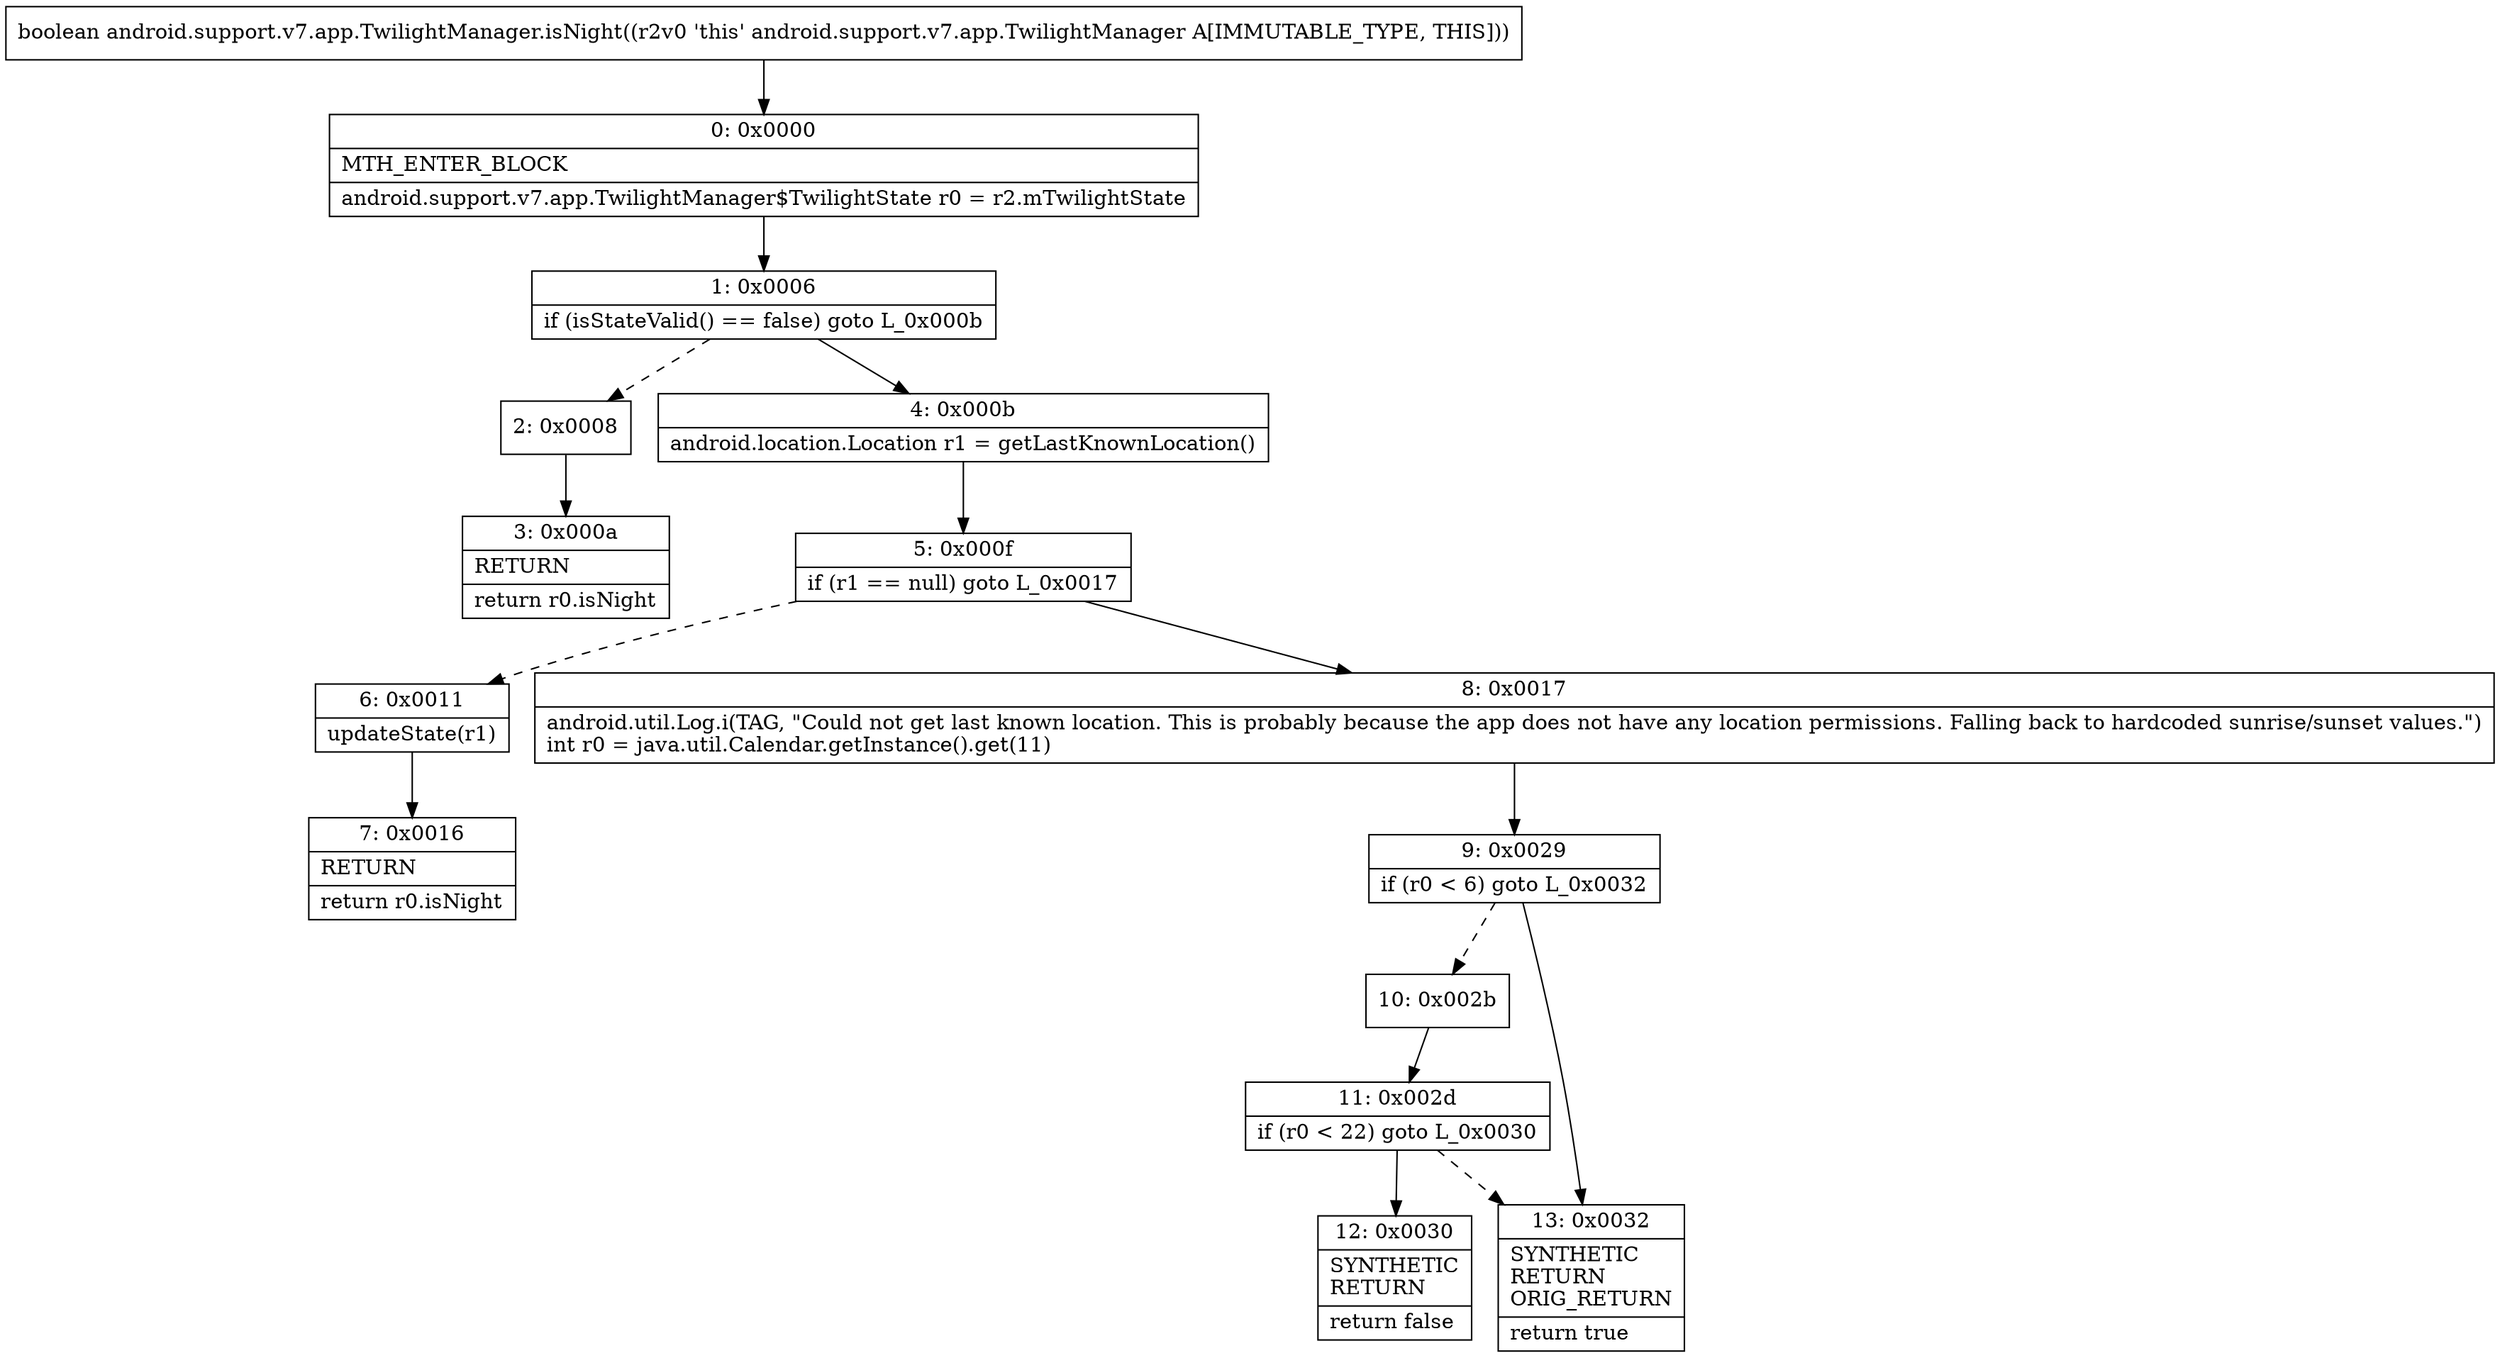 digraph "CFG forandroid.support.v7.app.TwilightManager.isNight()Z" {
Node_0 [shape=record,label="{0\:\ 0x0000|MTH_ENTER_BLOCK\l|android.support.v7.app.TwilightManager$TwilightState r0 = r2.mTwilightState\l}"];
Node_1 [shape=record,label="{1\:\ 0x0006|if (isStateValid() == false) goto L_0x000b\l}"];
Node_2 [shape=record,label="{2\:\ 0x0008}"];
Node_3 [shape=record,label="{3\:\ 0x000a|RETURN\l|return r0.isNight\l}"];
Node_4 [shape=record,label="{4\:\ 0x000b|android.location.Location r1 = getLastKnownLocation()\l}"];
Node_5 [shape=record,label="{5\:\ 0x000f|if (r1 == null) goto L_0x0017\l}"];
Node_6 [shape=record,label="{6\:\ 0x0011|updateState(r1)\l}"];
Node_7 [shape=record,label="{7\:\ 0x0016|RETURN\l|return r0.isNight\l}"];
Node_8 [shape=record,label="{8\:\ 0x0017|android.util.Log.i(TAG, \"Could not get last known location. This is probably because the app does not have any location permissions. Falling back to hardcoded sunrise\/sunset values.\")\lint r0 = java.util.Calendar.getInstance().get(11)\l}"];
Node_9 [shape=record,label="{9\:\ 0x0029|if (r0 \< 6) goto L_0x0032\l}"];
Node_10 [shape=record,label="{10\:\ 0x002b}"];
Node_11 [shape=record,label="{11\:\ 0x002d|if (r0 \< 22) goto L_0x0030\l}"];
Node_12 [shape=record,label="{12\:\ 0x0030|SYNTHETIC\lRETURN\l|return false\l}"];
Node_13 [shape=record,label="{13\:\ 0x0032|SYNTHETIC\lRETURN\lORIG_RETURN\l|return true\l}"];
MethodNode[shape=record,label="{boolean android.support.v7.app.TwilightManager.isNight((r2v0 'this' android.support.v7.app.TwilightManager A[IMMUTABLE_TYPE, THIS])) }"];
MethodNode -> Node_0;
Node_0 -> Node_1;
Node_1 -> Node_2[style=dashed];
Node_1 -> Node_4;
Node_2 -> Node_3;
Node_4 -> Node_5;
Node_5 -> Node_6[style=dashed];
Node_5 -> Node_8;
Node_6 -> Node_7;
Node_8 -> Node_9;
Node_9 -> Node_10[style=dashed];
Node_9 -> Node_13;
Node_10 -> Node_11;
Node_11 -> Node_12;
Node_11 -> Node_13[style=dashed];
}

